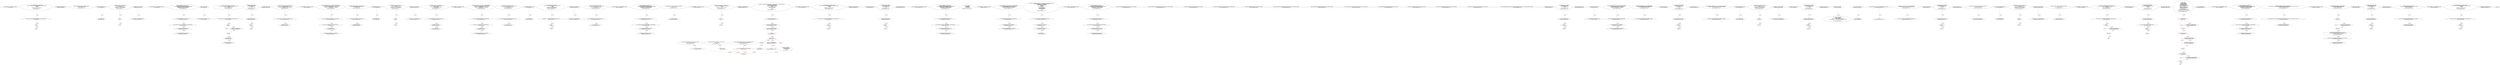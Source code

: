digraph  {
13 [label="2_ mapping(address => uint) userBalance_re_ent33;\n13-new_variable-3-3", method="", type_label=new_variable];
19 [label="3_ function withdrawBalance_re_ent33() public{\n        (bool success,)= msg.sender.call.value(userBalance_re_ent33[msg.sender])(\"\");\n        if( ! success ){\n            revert();\n        }\n        userBalance_re_ent33[msg.sender] = 0;\n    }\n19-function_definition-4-10", method="withdrawBalance_re_ent33()", type_label=function_definition];
23 [label="4_ (bool success,)= msg.sender.call.value(userBalance_re_ent33[msg.sender])(\"\");\n23-new_variable-5-5", method="withdrawBalance_re_ent33()", type_label=new_variable];
47 [label="5_ if\n47-if-6-8", method="withdrawBalance_re_ent33()", type_label=if];
2248 [label="5_ end_if", method="withdrawBalance_re_ent33()", type_label=end_if];
53 [label="8_ userBalance_re_ent33[msg.sender] = 0;\n53-expression_statement-9-9", method="withdrawBalance_re_ent33()", type_label=expression_statement];
67 [label="11_ function _setMetadata(bytes memory metadata) internal {\n        emit MetadataSet(metadata);\n    }\n67-function_definition-12-14", method="_setMetadata(bytes memory metadata)", type_label=function_definition];
79 [label="14_ address payable lastPlayer_re_ent2;\n79-new_variable-15-15", method="", type_label=new_variable];
83 [label="15_ uint jackpot_re_ent2;\n83-new_variable-16-16", method="", type_label=new_variable];
87 [label="16_ function buyTicket_re_ent2() public{\n	    if (!(lastPlayer_re_ent2.send(jackpot_re_ent2)))\n        revert();\n      lastPlayer_re_ent2 = msg.sender;\n      jackpot_re_ent2    = address(this).balance;\n    }\n87-function_definition-17-22", method="buyTicket_re_ent2()", type_label=function_definition];
91 [label="17_ if\n91-if-18-19", method="buyTicket_re_ent2()", type_label=if];
2292 [label="17_ end_if", method="buyTicket_re_ent2()", type_label=end_if];
102 [label="19_ lastPlayer_re_ent2 = msg.sender;\n102-expression_statement-20-20", method="buyTicket_re_ent2()", type_label=expression_statement];
108 [label="20_ jackpot_re_ent2    = address(this).balance;\n108-expression_statement-21-21", method="buyTicket_re_ent2()", type_label=expression_statement];
119 [label="24_ mapping(address => uint) redeemableEther_re_ent11;\n119-new_variable-25-25", method="", type_label=new_variable];
125 [label="25_ function claimReward_re_ent11() public {        \n        require(redeemableEther_re_ent11[msg.sender] > 0);\n        uint transferValue_re_ent11 = redeemableEther_re_ent11[msg.sender];\n        msg.sender.transfer(transferValue_re_ent11);    \n        redeemableEther_re_ent11[msg.sender] = 0;\n    }\n125-function_definition-26-31", method="claimReward_re_ent11()", type_label=function_definition];
129 [label="26_ require(redeemableEther_re_ent11[msg.sender] > 0);\n129-expression_statement-27-27", method="claimReward_re_ent11()", type_label=expression_statement];
140 [label="27_ uint transferValue_re_ent11 = redeemableEther_re_ent11[msg.sender];\n140-new_variable-28-28", method="claimReward_re_ent11()", type_label=new_variable];
150 [label="28_ msg.sender.transfer(transferValue_re_ent11);\n150-expression_statement-29-29", method="claimReward_re_ent11()", type_label=expression_statement];
159 [label="29_ redeemableEther_re_ent11[msg.sender] = 0;\n159-expression_statement-30-30", method="claimReward_re_ent11()", type_label=expression_statement];
167 [label="31_ address private _operator;\n167-new_variable-32-32", method="", type_label=new_variable];
172 [label="32_ mapping(address => uint) balances_re_ent1;\n172-new_variable-33-33", method="", type_label=new_variable];
178 [label="33_ function withdraw_balances_re_ent1 () public {\n       (bool success,) =msg.sender.call.value(balances_re_ent1[msg.sender ])(\"\");\n       if (success)\n          balances_re_ent1[msg.sender] = 0;\n      }\n178-function_definition-34-38", method="withdraw_balances_re_ent1()", type_label=function_definition];
182 [label="34_ (bool success,) =msg.sender.call.value(balances_re_ent1[msg.sender ])(\"\");\n182-new_variable-35-35", method="withdraw_balances_re_ent1()", type_label=new_variable];
206 [label="35_ if\n206-if-36-37", method="withdraw_balances_re_ent1()", type_label=if];
2407 [label="35_ end_if", method="withdraw_balances_re_ent1()", type_label=end_if];
208 [label="36_ balances_re_ent1[msg.sender] = 0;\n208-expression_statement-37-37", method="withdraw_balances_re_ent1()", type_label=expression_statement];
216 [label="38_ bool private _status;\n216-new_variable-39-39", method="", type_label=new_variable];
221 [label="39_ bool not_called_re_ent27 = true;\n221-new_variable-40-40", method="", type_label=new_variable];
227 [label="40_ function bug_re_ent27() public{\n        require(not_called_re_ent27);\n        if( ! (msg.sender.send(1 ether) ) ){\n            revert();\n        }\n        not_called_re_ent27 = false;\n    }\n227-function_definition-41-47", method="bug_re_ent27()", type_label=function_definition];
231 [label="41_ require(not_called_re_ent27);\n231-expression_statement-42-42", method="bug_re_ent27()", type_label=expression_statement];
236 [label="42_ if\n236-if-43-45", method="bug_re_ent27()", type_label=if];
2437 [label="42_ end_if", method="bug_re_ent27()", type_label=end_if];
251 [label="45_ not_called_re_ent27 = false;\n251-expression_statement-46-46", method="bug_re_ent27()", type_label=expression_statement];
266 [label="48_ function _setOperator(address operator) internal {\n        require(_operator != operator, \"cannot set same operator\");\n        _operator = operator;\n        emit OperatorUpdated(operator, hasActiveOperator());\n    }\n266-function_definition-49-53", method="_setOperator(address operator)", type_label=function_definition];
274 [label="49_ require(_operator != operator, \"cannot set same operator\");\n274-expression_statement-50-50", method="_setOperator(address operator)", type_label=expression_statement];
284 [label="50_ _operator = operator;\n284-expression_statement-51-51", method="_setOperator(address operator)", type_label=expression_statement];
295 [label="53_ mapping(address => uint) balances_re_ent17;\n295-new_variable-54-54", method="", type_label=new_variable];
301 [label="54_ function withdrawFunds_re_ent17 (uint256 _weiToWithdraw) public {\n        require(balances_re_ent17[msg.sender] >= _weiToWithdraw);\n        (bool success,)=msg.sender.call.value(_weiToWithdraw)(\"\");\n        require(success);   \n        balances_re_ent17[msg.sender] -= _weiToWithdraw;\n    }\n301-function_definition-55-60", method="withdrawFunds_re_ent17(uint256 _weiToWithdraw)", type_label=function_definition];
309 [label="55_ require(balances_re_ent17[msg.sender] >= _weiToWithdraw);\n309-expression_statement-56-56", method="withdrawFunds_re_ent17(uint256 _weiToWithdraw)", type_label=expression_statement];
320 [label="56_ (bool success,)=msg.sender.call.value(_weiToWithdraw)(\"\");\n320-new_variable-57-57", method="withdrawFunds_re_ent17(uint256 _weiToWithdraw)", type_label=new_variable];
340 [label="57_ require(success);\n340-expression_statement-58-58", method="withdrawFunds_re_ent17(uint256 _weiToWithdraw)", type_label=expression_statement];
345 [label="58_ balances_re_ent17[msg.sender] -= _weiToWithdraw;\n345-expression_statement-59-59", method="withdrawFunds_re_ent17(uint256 _weiToWithdraw)", type_label=expression_statement];
353 [label="60_ function _transferOperator(address operator) internal {\n        require(_operator != address(0), \"operator not set\");\n        _setOperator(operator);\n    }\n353-function_definition-61-64", method="_transferOperator(address operator)", type_label=function_definition];
361 [label="61_ require(_operator != address(0), \"operator not set\");\n361-expression_statement-62-62", method="_transferOperator(address operator)", type_label=expression_statement];
373 [label="62_ _setOperator(operator);\n373-expression_statement-63-63", method="_transferOperator(address operator)", type_label=expression_statement];
378 [label="64_ address payable lastPlayer_re_ent37;\n378-new_variable-65-65", method="", type_label=new_variable];
382 [label="65_ uint jackpot_re_ent37;\n382-new_variable-66-66", method="", type_label=new_variable];
386 [label="66_ function buyTicket_re_ent37() public{\n	    if (!(lastPlayer_re_ent37.send(jackpot_re_ent37)))\n        revert();\n      lastPlayer_re_ent37 = msg.sender;\n      jackpot_re_ent37    = address(this).balance;\n    }\n386-function_definition-67-72", method="buyTicket_re_ent37()", type_label=function_definition];
390 [label="67_ if\n390-if-68-69", method="buyTicket_re_ent37()", type_label=if];
2591 [label="67_ end_if", method="buyTicket_re_ent37()", type_label=end_if];
401 [label="69_ lastPlayer_re_ent37 = msg.sender;\n401-expression_statement-70-70", method="buyTicket_re_ent37()", type_label=expression_statement];
407 [label="70_ jackpot_re_ent37    = address(this).balance;\n407-expression_statement-71-71", method="buyTicket_re_ent37()", type_label=expression_statement];
415 [label="72_ function _renounceOperator() internal {\n        require(hasActiveOperator(), \"only when operator active\");\n        _operator = address(0);\n        _status = false;\n        emit OperatorUpdated(address(0), false);\n    }\n415-function_definition-73-78", method="_renounceOperator()", type_label=function_definition];
419 [label="73_ require(hasActiveOperator(), \"only when operator active\");\n419-expression_statement-74-74", method="_renounceOperator()", type_label=expression_statement];
428 [label="74_ _operator = address(0);\n428-expression_statement-75-75", method="_renounceOperator()", type_label=expression_statement];
434 [label="75_ _status = false;\n434-expression_statement-76-76", method="_renounceOperator()", type_label=expression_statement];
448 [label="78_ mapping(address => uint) balances_re_ent3;\n448-new_variable-79-79", method="", type_label=new_variable];
454 [label="79_ function withdrawFunds_re_ent3 (uint256 _weiToWithdraw) public {\n        require(balances_re_ent3[msg.sender] >= _weiToWithdraw);\n	(bool success,)= msg.sender.call.value(_weiToWithdraw)(\"\");\n        require(success);   \n        balances_re_ent3[msg.sender] -= _weiToWithdraw;\n    }\n454-function_definition-80-85", method="withdrawFunds_re_ent3(uint256 _weiToWithdraw)", type_label=function_definition];
462 [label="80_ require(balances_re_ent3[msg.sender] >= _weiToWithdraw);\n462-expression_statement-81-81", method="withdrawFunds_re_ent3(uint256 _weiToWithdraw)", type_label=expression_statement];
473 [label="81_ (bool success,)= msg.sender.call.value(_weiToWithdraw)(\"\");\n473-new_variable-82-82", method="withdrawFunds_re_ent3(uint256 _weiToWithdraw)", type_label=new_variable];
493 [label="82_ require(success);\n493-expression_statement-83-83", method="withdrawFunds_re_ent3(uint256 _weiToWithdraw)", type_label=expression_statement];
498 [label="83_ balances_re_ent3[msg.sender] -= _weiToWithdraw;\n498-expression_statement-84-84", method="withdrawFunds_re_ent3(uint256 _weiToWithdraw)", type_label=expression_statement];
506 [label="85_ function _activateOperator() internal {\n        require(!hasActiveOperator(), \"only when operator not active\");\n        _status = true;\n        emit OperatorUpdated(_operator, true);\n    }\n506-function_definition-86-90", method="_activateOperator()", type_label=function_definition];
510 [label="86_ require(!hasActiveOperator(), \"only when operator not active\");\n510-expression_statement-87-87", method="_activateOperator()", type_label=expression_statement];
520 [label="87_ _status = true;\n520-expression_statement-88-88", method="_activateOperator()", type_label=expression_statement];
532 [label="90_ address payable lastPlayer_re_ent9;\n532-new_variable-91-91", method="", type_label=new_variable];
536 [label="91_ uint jackpot_re_ent9;\n536-new_variable-92-92", method="", type_label=new_variable];
540 [label="92_ function buyTicket_re_ent9() public{\n	    (bool success,) = lastPlayer_re_ent9.call.value(jackpot_re_ent9)(\"\");\n	    if (!success)\n	        revert();\n      lastPlayer_re_ent9 = msg.sender;\n      jackpot_re_ent9    = address(this).balance;\n    }\n540-function_definition-93-99", method="buyTicket_re_ent9()", type_label=function_definition];
544 [label="93_ (bool success,) = lastPlayer_re_ent9.call.value(jackpot_re_ent9)(\"\");\n544-new_variable-94-94", method="buyTicket_re_ent9()", type_label=new_variable];
562 [label="94_ if\n562-if-95-96", method="buyTicket_re_ent9()", type_label=if];
2763 [label="94_ end_if", method="buyTicket_re_ent9()", type_label=end_if];
567 [label="96_ lastPlayer_re_ent9 = msg.sender;\n567-expression_statement-97-97", method="buyTicket_re_ent9()", type_label=expression_statement];
573 [label="97_ jackpot_re_ent9    = address(this).balance;\n573-expression_statement-98-98", method="buyTicket_re_ent9()", type_label=expression_statement];
581 [label="99_ function _deactivateOperator() internal {\n        require(hasActiveOperator(), \"only when operator active\");\n        _status = false;\n        emit OperatorUpdated(_operator, false);\n    }\n581-function_definition-100-104", method="_deactivateOperator()", type_label=function_definition];
585 [label="100_ require(hasActiveOperator(), \"only when operator active\");\n585-expression_statement-101-101", method="_deactivateOperator()", type_label=expression_statement];
594 [label="101_ _status = false;\n594-expression_statement-102-102", method="_deactivateOperator()", type_label=expression_statement];
606 [label="104_ mapping(address => uint) redeemableEther_re_ent25;\n606-new_variable-105-105", method="", type_label=new_variable];
612 [label="105_ function claimReward_re_ent25() public {        \n        require(redeemableEther_re_ent25[msg.sender] > 0);\n        uint transferValue_re_ent25 = redeemableEther_re_ent25[msg.sender];\n        msg.sender.transfer(transferValue_re_ent25);    \n        redeemableEther_re_ent25[msg.sender] = 0;\n    }\n612-function_definition-106-111", method="claimReward_re_ent25()", type_label=function_definition];
616 [label="106_ require(redeemableEther_re_ent25[msg.sender] > 0);\n616-expression_statement-107-107", method="claimReward_re_ent25()", type_label=expression_statement];
627 [label="107_ uint transferValue_re_ent25 = redeemableEther_re_ent25[msg.sender];\n627-new_variable-108-108", method="claimReward_re_ent25()", type_label=new_variable];
637 [label="108_ msg.sender.transfer(transferValue_re_ent25);\n637-expression_statement-109-109", method="claimReward_re_ent25()", type_label=expression_statement];
646 [label="109_ redeemableEther_re_ent25[msg.sender] = 0;\n646-expression_statement-110-110", method="claimReward_re_ent25()", type_label=expression_statement];
654 [label="111_ function getOperator() public view returns (address operator) {\n        operator = _operator;\n    }\n654-function_definition-112-114", method="getOperator()", type_label=function_definition];
664 [label="112_ operator = _operator;\n664-expression_statement-113-113", method="getOperator()", type_label=expression_statement];
668 [label="114_ mapping(address => uint) userBalance_re_ent19;\n668-new_variable-115-115", method="", type_label=new_variable];
674 [label="115_ function withdrawBalance_re_ent19() public{\n        if( ! (msg.sender.send(userBalance_re_ent19[msg.sender]) ) ){\n            revert();\n        }\n        userBalance_re_ent19[msg.sender] = 0;\n    }\n674-function_definition-116-121", method="withdrawBalance_re_ent19()", type_label=function_definition];
678 [label="116_ if\n678-if-117-119", method="withdrawBalance_re_ent19()", type_label=if];
2879 [label="116_ end_if", method="withdrawBalance_re_ent19()", type_label=end_if];
696 [label="119_ userBalance_re_ent19[msg.sender] = 0;\n696-expression_statement-120-120", method="withdrawBalance_re_ent19()", type_label=expression_statement];
704 [label="121_ function isOperator(address caller) public view returns (bool ok) {\n        return (caller == getOperator());\n    }\n704-function_definition-122-124", method="isOperator(address caller)", type_label=function_definition];
718 [label="122_ return (caller == getOperator());\n718-return-123-123", method="isOperator(address caller)", type_label=return];
724 [label="124_ mapping(address => uint) userBalance_re_ent26;\n724-new_variable-125-125", method="", type_label=new_variable];
730 [label="125_ function withdrawBalance_re_ent26() public{\n        (bool success,)= msg.sender.call.value(userBalance_re_ent26[msg.sender])(\"\");\n        if( ! success ){\n            revert();\n        }\n        userBalance_re_ent26[msg.sender] = 0;\n    }\n730-function_definition-126-132", method="withdrawBalance_re_ent26()", type_label=function_definition];
734 [label="126_ (bool success,)= msg.sender.call.value(userBalance_re_ent26[msg.sender])(\"\");\n734-new_variable-127-127", method="withdrawBalance_re_ent26()", type_label=new_variable];
758 [label="127_ if\n758-if-128-130", method="withdrawBalance_re_ent26()", type_label=if];
2959 [label="127_ end_if", method="withdrawBalance_re_ent26()", type_label=end_if];
764 [label="130_ userBalance_re_ent26[msg.sender] = 0;\n764-expression_statement-131-131", method="withdrawBalance_re_ent26()", type_label=expression_statement];
772 [label="132_ function hasActiveOperator() public view returns (bool ok) {\n        return _status;\n    }\n772-function_definition-133-135", method="hasActiveOperator()", type_label=function_definition];
782 [label="133_ return _status;\n782-return-134-134", method="hasActiveOperator()", type_label=return];
784 [label="135_ bool not_called_re_ent20 = true;\n784-new_variable-136-136", method="", type_label=new_variable];
790 [label="136_ function bug_re_ent20() public{\n        require(not_called_re_ent20);\n        if( ! (msg.sender.send(1 ether) ) ){\n            revert();\n        }\n        not_called_re_ent20 = false;\n    }\n790-function_definition-137-143", method="bug_re_ent20()", type_label=function_definition];
794 [label="137_ require(not_called_re_ent20);\n794-expression_statement-138-138", method="bug_re_ent20()", type_label=expression_statement];
799 [label="138_ if\n799-if-139-141", method="bug_re_ent20()", type_label=if];
3000 [label="138_ end_if", method="bug_re_ent20()", type_label=end_if];
814 [label="141_ not_called_re_ent20 = false;\n814-expression_statement-142-142", method="bug_re_ent20()", type_label=expression_statement];
819 [label="143_ function isActiveOperator(address caller) public view returns (bool ok) {\n        return (isOperator(caller) && hasActiveOperator());\n    }\n819-function_definition-144-146", method="isActiveOperator(address caller)", type_label=function_definition];
833 [label="144_ return (isOperator(caller) && hasActiveOperator());\n833-return-145-145", method="isActiveOperator(address caller)", type_label=return];
842 [label="146_ mapping(address => uint) redeemableEther_re_ent32;\n842-new_variable-147-147", method="", type_label=new_variable];
848 [label="147_ function claimReward_re_ent32() public {        \n        require(redeemableEther_re_ent32[msg.sender] > 0);\n        uint transferValue_re_ent32 = redeemableEther_re_ent32[msg.sender];\n        msg.sender.transfer(transferValue_re_ent32);    \n        redeemableEther_re_ent32[msg.sender] = 0;\n    }\n848-function_definition-148-153", method="claimReward_re_ent32()", type_label=function_definition];
852 [label="148_ require(redeemableEther_re_ent32[msg.sender] > 0);\n852-expression_statement-149-149", method="claimReward_re_ent32()", type_label=expression_statement];
863 [label="149_ uint transferValue_re_ent32 = redeemableEther_re_ent32[msg.sender];\n863-new_variable-150-150", method="claimReward_re_ent32()", type_label=new_variable];
873 [label="150_ msg.sender.transfer(transferValue_re_ent32);\n873-expression_statement-151-151", method="claimReward_re_ent32()", type_label=expression_statement];
882 [label="151_ redeemableEther_re_ent32[msg.sender] = 0;\n882-expression_statement-152-152", method="claimReward_re_ent32()", type_label=expression_statement];
893 [label="155_ struct MultiHash {\n        bytes32 hash;\n        uint8 hashFunction;\n        uint8 digestSize;\n    }\n893-expression_statement-156-160", method="MultiHash()", type_label=expression_statement];
907 [label="160_ function _combineMultiHash(MultiHash memory multihash) internal pure returns (bytes memory) {\n        bytes memory out = new bytes(34);\n        out[0] = byte(multihash.hashFunction);\n        out[1] = byte(multihash.digestSize);\n        uint8 i;\n        for (i = 0; i < 32; i++) {\n          out[i+2] = multihash.hash[i];\n        }\n        return out;\n    }\n907-function_definition-161-170", method="_combineMultiHash(MultiHash memory multihash)", type_label=function_definition];
921 [label="161_ bytes memory out = new bytes(34);\n921-new_variable-162-162", method="_combineMultiHash(MultiHash memory multihash)", type_label=new_variable];
932 [label="162_ out[0] = byte(multihash.hashFunction);\n932-expression_statement-163-163", method="_combineMultiHash(MultiHash memory multihash)", type_label=expression_statement];
942 [label="163_ out[1] = byte(multihash.digestSize);\n942-expression_statement-164-164", method="_combineMultiHash(MultiHash memory multihash)", type_label=expression_statement];
952 [label="164_ uint8 i;\n952-new_variable-165-165", method="_combineMultiHash(MultiHash memory multihash)", type_label=new_variable];
957 [label="165_ for(i < 32;;i++)\n957-for-166-168", method="_combineMultiHash(MultiHash memory multihash)", type_label=for];
3158 [label="165_ end_loop", method="_combineMultiHash(MultiHash memory multihash)", type_label=end_loop];
966 [label="165_ i++\n966-expression_statement-166-166", method="_combineMultiHash(MultiHash memory multihash)", type_label=expression_statement];
969 [label="166_ out[i+2] = multihash.hash[i];\n969-expression_statement-167-167", method="_combineMultiHash(MultiHash memory multihash)", type_label=expression_statement];
981 [label="168_ return out;\n981-return-169-169", method="_combineMultiHash(MultiHash memory multihash)", type_label=return];
983 [label="170_ mapping(address => uint) balances_re_ent38;\n983-new_variable-171-171", method="", type_label=new_variable];
989 [label="171_ function withdrawFunds_re_ent38 (uint256 _weiToWithdraw) public {\n        require(balances_re_ent38[msg.sender] >= _weiToWithdraw);\n        require(msg.sender.send(_weiToWithdraw));   \n        balances_re_ent38[msg.sender] -= _weiToWithdraw;\n    }\n989-function_definition-172-176", method="withdrawFunds_re_ent38(uint256 _weiToWithdraw)", type_label=function_definition];
997 [label="172_ require(balances_re_ent38[msg.sender] >= _weiToWithdraw);\n997-expression_statement-173-173", method="withdrawFunds_re_ent38(uint256 _weiToWithdraw)", type_label=expression_statement];
1008 [label="173_ require(msg.sender.send(_weiToWithdraw));\n1008-expression_statement-174-174", method="withdrawFunds_re_ent38(uint256 _weiToWithdraw)", type_label=expression_statement];
1020 [label="174_ balances_re_ent38[msg.sender] -= _weiToWithdraw;\n1020-expression_statement-175-175", method="withdrawFunds_re_ent38(uint256 _weiToWithdraw)", type_label=expression_statement];
1028 [label="176_ function _splitMultiHash(bytes memory source) internal pure returns (MultiHash memory) {\n        require(source.length == 34, \"length of source must be 34\");\n        uint8 hashFunction = uint8(source[0]);\n        uint8 digestSize = uint8(source[1]);\n        bytes32 hash;\n        assembly {\n          hash := mload(add(source, 34))\n        }\n        return (MultiHash({\n          hashFunction: hashFunction,\n          digestSize: digestSize,\n          hash: hash\n        }));\n    }\n1028-function_definition-177-190", method="_splitMultiHash(bytes memory source)", type_label=function_definition];
1042 [label="177_ require(source.length == 34, \"length of source must be 34\");\n1042-expression_statement-178-178", method="_splitMultiHash(bytes memory source)", type_label=expression_statement];
1054 [label="178_ uint8 hashFunction = uint8(source[0]);\n1054-new_variable-179-179", method="_splitMultiHash(bytes memory source)", type_label=new_variable];
1064 [label="179_ uint8 digestSize = uint8(source[1]);\n1064-new_variable-180-180", method="_splitMultiHash(bytes memory source)", type_label=new_variable];
1074 [label="180_ bytes32 hash;\n1074-new_variable-181-181", method="_splitMultiHash(bytes memory source)", type_label=new_variable];
1092 [label="184_ return (MultiHash({\n          hashFunction: hashFunction,\n          digestSize: digestSize,\n          hash: hash\n        }));\n1092-return-185-189", method="_splitMultiHash(bytes memory source)", type_label=return];
1106 [label="190_ mapping(address => uint) redeemableEther_re_ent4;\n1106-new_variable-191-191", method="", type_label=new_variable];
1112 [label="191_ function claimReward_re_ent4() public {        \n        require(redeemableEther_re_ent4[msg.sender] > 0);\n        uint transferValue_re_ent4 = redeemableEther_re_ent4[msg.sender];\n        msg.sender.transfer(transferValue_re_ent4);    \n        redeemableEther_re_ent4[msg.sender] = 0;\n    }\n1112-function_definition-192-197", method="claimReward_re_ent4()", type_label=function_definition];
1116 [label="192_ require(redeemableEther_re_ent4[msg.sender] > 0);\n1116-expression_statement-193-193", method="claimReward_re_ent4()", type_label=expression_statement];
1127 [label="193_ uint transferValue_re_ent4 = redeemableEther_re_ent4[msg.sender];\n1127-new_variable-194-194", method="claimReward_re_ent4()", type_label=new_variable];
1137 [label="194_ msg.sender.transfer(transferValue_re_ent4);\n1137-expression_statement-195-195", method="claimReward_re_ent4()", type_label=expression_statement];
1146 [label="195_ redeemableEther_re_ent4[msg.sender] = 0;\n1146-expression_statement-196-196", method="claimReward_re_ent4()", type_label=expression_statement];
1175 [label="200_ function create(bytes calldata initData) external returns (address instance);\n1175-function_definition-201-201", method="create(bytes calldata initData)", type_label=function_definition];
1187 [label="201_ function createSalty(bytes calldata initData, bytes32 salt) external returns (address instance);\n1187-function_definition-202-202", method="createSalty(bytes calldata initData,bytes32 salt)", type_label=function_definition];
1203 [label="202_ function getInitSelector() external view returns (bytes4 initSelector);\n1203-function_definition-203-203", method="getInitSelector()", type_label=function_definition];
1212 [label="203_ function getInstanceRegistry() external view returns (address instanceRegistry);\n1212-function_definition-204-204", method="getInstanceRegistry()", type_label=function_definition];
1221 [label="204_ function getTemplate() external view returns (address template);\n1221-function_definition-205-205", method="getTemplate()", type_label=function_definition];
1230 [label="205_ function getSaltyInstance(bytes calldata, bytes32 salt) external view returns (address instance);\n1230-function_definition-206-206", method="getSaltyInstance(bytes calldata,bytes32 salt)", type_label=function_definition];
1246 [label="206_ function getNextInstance(bytes calldata) external view returns (address instance);\n1246-function_definition-207-207", method="getNextInstance(bytes calldata)", type_label=function_definition];
1258 [label="207_ function getInstanceCreator(address instance) external view returns (address creator);\n1258-function_definition-208-208", method="getInstanceCreator(address instance)", type_label=function_definition];
1271 [label="208_ function getInstanceType() external view returns (bytes4 instanceType);\n1271-function_definition-209-209", method="getInstanceType()", type_label=function_definition];
1280 [label="209_ function getInstanceCount() external view returns (uint256 count);\n1280-function_definition-210-210", method="getInstanceCount()", type_label=function_definition];
1289 [label="210_ function getInstance(uint256 index) external view returns (address instance);\n1289-function_definition-211-211", method="getInstance(uint256 index)", type_label=function_definition];
1302 [label="211_ function getInstances() external view returns (address[] memory instances);\n1302-function_definition-212-212", method="getInstances()", type_label=function_definition];
1312 [label="212_ function getPaginatedInstances(uint256 startIndex, uint256 endIndex) external view returns (address[] memory instances);\n1312-function_definition-213-213", method="getPaginatedInstances(uint256 startIndex,uint256 endIndex)", type_label=function_definition];
1336 [label="215_ bool not_called_re_ent41 = true;\n1336-new_variable-216-216", method="", type_label=new_variable];
1342 [label="216_ function bug_re_ent41() public{\n        require(not_called_re_ent41);\n        if( ! (msg.sender.send(1 ether) ) ){\n            revert();\n        }\n        not_called_re_ent41 = false;\n    }\n1342-function_definition-217-223", method="bug_re_ent41()", type_label=function_definition];
1346 [label="217_ require(not_called_re_ent41);\n1346-expression_statement-218-218", method="bug_re_ent41()", type_label=expression_statement];
1351 [label="218_ if\n1351-if-219-221", method="bug_re_ent41()", type_label=if];
3552 [label="218_ end_if", method="bug_re_ent41()", type_label=end_if];
1366 [label="221_ not_called_re_ent41 = false;\n1366-expression_statement-222-222", method="bug_re_ent41()", type_label=expression_statement];
1371 [label="223_ MultiHash private _proofHash;\n1371-new_variable-224-224", method="", type_label=new_variable];
1377 [label="224_ mapping(address => uint) balances_re_ent31;\n1377-new_variable-225-225", method="", type_label=new_variable];
1383 [label="225_ function withdrawFunds_re_ent31 (uint256 _weiToWithdraw) public {\n        require(balances_re_ent31[msg.sender] >= _weiToWithdraw);\n        require(msg.sender.send(_weiToWithdraw));   \n        balances_re_ent31[msg.sender] -= _weiToWithdraw;\n    }\n1383-function_definition-226-230", method="withdrawFunds_re_ent31(uint256 _weiToWithdraw)", type_label=function_definition];
1391 [label="226_ require(balances_re_ent31[msg.sender] >= _weiToWithdraw);\n1391-expression_statement-227-227", method="withdrawFunds_re_ent31(uint256 _weiToWithdraw)", type_label=expression_statement];
1402 [label="227_ require(msg.sender.send(_weiToWithdraw));\n1402-expression_statement-228-228", method="withdrawFunds_re_ent31(uint256 _weiToWithdraw)", type_label=expression_statement];
1414 [label="228_ balances_re_ent31[msg.sender] -= _weiToWithdraw;\n1414-expression_statement-229-229", method="withdrawFunds_re_ent31(uint256 _weiToWithdraw)", type_label=expression_statement];
1432 [label="231_ function _setProofHash(bytes memory proofHash) internal {\n        _proofHash = MultiHashWrapper._splitMultiHash(proofHash);\n        emit ProofHashSet(msg.sender, proofHash);\n    }\n1432-function_definition-232-235", method="_setProofHash(bytes memory proofHash)", type_label=function_definition];
1440 [label="232_ _proofHash = MultiHashWrapper._splitMultiHash(proofHash);\n1440-expression_statement-233-233", method="_setProofHash(bytes memory proofHash)", type_label=expression_statement];
1457 [label="235_ uint256 counter_re_ent7 =0;\n1457-new_variable-236-236", method="", type_label=new_variable];
1462 [label="236_ function callme_re_ent7() public{\n        require(counter_re_ent7<=5);\n	if( ! (msg.sender.send(10 ether) ) ){\n            revert();\n        }\n        counter_re_ent7 += 1;\n    }\n1462-function_definition-237-243", method="callme_re_ent7()", type_label=function_definition];
1466 [label="237_ require(counter_re_ent7<=5);\n1466-expression_statement-238-238", method="callme_re_ent7()", type_label=expression_statement];
1473 [label="238_ if\n1473-if-239-241", method="callme_re_ent7()", type_label=if];
3674 [label="238_ end_if", method="callme_re_ent7()", type_label=end_if];
1488 [label="241_ counter_re_ent7 += 1;\n1488-expression_statement-242-242", method="callme_re_ent7()", type_label=expression_statement];
1492 [label="243_ function getProofHash() public view returns (bytes memory proofHash) {\n        proofHash = MultiHashWrapper._combineMultiHash(_proofHash);\n    }\n1492-function_definition-244-246", method="getProofHash()", type_label=function_definition];
1502 [label="244_ proofHash = MultiHashWrapper._combineMultiHash(_proofHash);\n1502-expression_statement-245-245", method="getProofHash()", type_label=expression_statement];
1511 [label="246_ address payable lastPlayer_re_ent23;\n1511-new_variable-247-247", method="", type_label=new_variable];
1515 [label="247_ uint jackpot_re_ent23;\n1515-new_variable-248-248", method="", type_label=new_variable];
1519 [label="248_ function buyTicket_re_ent23() public{\n	    if (!(lastPlayer_re_ent23.send(jackpot_re_ent23)))\n        revert();\n      lastPlayer_re_ent23 = msg.sender;\n      jackpot_re_ent23    = address(this).balance;\n    }\n1519-function_definition-249-254", method="buyTicket_re_ent23()", type_label=function_definition];
1523 [label="249_ if\n1523-if-250-251", method="buyTicket_re_ent23()", type_label=if];
3724 [label="249_ end_if", method="buyTicket_re_ent23()", type_label=end_if];
1534 [label="251_ lastPlayer_re_ent23 = msg.sender;\n1534-expression_statement-252-252", method="buyTicket_re_ent23()", type_label=expression_statement];
1540 [label="252_ jackpot_re_ent23    = address(this).balance;\n1540-expression_statement-253-253", method="buyTicket_re_ent23()", type_label=expression_statement];
1551 [label="256_ uint256 counter_re_ent42 =0;\n1551-new_variable-257-257", method="", type_label=new_variable];
1556 [label="257_ function callme_re_ent42() public{\n        require(counter_re_ent42<=5);\n	if( ! (msg.sender.send(10 ether) ) ){\n            revert();\n        }\n        counter_re_ent42 += 1;\n    }\n1556-function_definition-258-264", method="callme_re_ent42()", type_label=function_definition];
1560 [label="258_ require(counter_re_ent42<=5);\n1560-expression_statement-259-259", method="callme_re_ent42()", type_label=expression_statement];
1567 [label="259_ if\n1567-if-260-262", method="callme_re_ent42()", type_label=if];
3768 [label="259_ end_if", method="callme_re_ent42()", type_label=end_if];
1582 [label="262_ counter_re_ent42 += 1;\n1582-expression_statement-263-263", method="callme_re_ent42()", type_label=expression_statement];
1586 [label="264_ address private _factory;\n1586-new_variable-265-265", method="", type_label=new_variable];
1591 [label="265_ modifier initializeTemplate() {\n        _factory = msg.sender;\n        uint32 codeSize;\n        assembly { codeSize := extcodesize(address) }\n        require(codeSize == 0, \"must be called within contract constructor\");\n        _;\n    }\n1591-expression_statement-266-272", method="", type_label=expression_statement];
1594 [label="266_ _factory = msg.sender;\n1594-expression_statement-267-267", method="", type_label=expression_statement];
1600 [label="267_ uint32 codeSize;\n1600-new_variable-268-268", method="", type_label=new_variable];
1614 [label="269_ require(codeSize == 0, \"must be called within contract constructor\");\n1614-expression_statement-270-270", method="", type_label=expression_statement];
1624 [label="270_ _;\n1624-expression_statement-271-271", method="", type_label=expression_statement];
1626 [label="272_ function getCreator() public view returns (address creator) {\n        creator = iFactory(_factory).getInstanceCreator(address(this));\n    }\n1626-function_definition-273-275", method="getCreator()", type_label=function_definition];
1636 [label="273_ creator = iFactory(_factory).getInstanceCreator(address(this));\n1636-expression_statement-274-274", method="getCreator()", type_label=expression_statement];
1650 [label="275_ uint256 counter_re_ent14 =0;\n1650-new_variable-276-276", method="", type_label=new_variable];
1655 [label="276_ function callme_re_ent14() public{\n        require(counter_re_ent14<=5);\n	if( ! (msg.sender.send(10 ether) ) ){\n            revert();\n        }\n        counter_re_ent14 += 1;\n    }\n1655-function_definition-277-283", method="callme_re_ent14()", type_label=function_definition];
1659 [label="277_ require(counter_re_ent14<=5);\n1659-expression_statement-278-278", method="callme_re_ent14()", type_label=expression_statement];
1666 [label="278_ if\n1666-if-279-281", method="callme_re_ent14()", type_label=if];
3867 [label="278_ end_if", method="callme_re_ent14()", type_label=end_if];
1681 [label="281_ counter_re_ent14 += 1;\n1681-expression_statement-282-282", method="callme_re_ent14()", type_label=expression_statement];
1685 [label="283_ function isCreator(address caller) public view returns (bool ok) {\n        ok = (caller == getCreator());\n    }\n1685-function_definition-284-286", method="isCreator(address caller)", type_label=function_definition];
1699 [label="284_ ok = (caller == getCreator());\n1699-expression_statement-285-285", method="isCreator(address caller)", type_label=expression_statement];
1707 [label="286_ address payable lastPlayer_re_ent30;\n1707-new_variable-287-287", method="", type_label=new_variable];
1711 [label="287_ uint jackpot_re_ent30;\n1711-new_variable-288-288", method="", type_label=new_variable];
1715 [label="288_ function buyTicket_re_ent30() public{\n	    if (!(lastPlayer_re_ent30.send(jackpot_re_ent30)))\n        revert();\n      lastPlayer_re_ent30 = msg.sender;\n      jackpot_re_ent30    = address(this).balance;\n    }\n1715-function_definition-289-294", method="buyTicket_re_ent30()", type_label=function_definition];
1719 [label="289_ if\n1719-if-290-291", method="buyTicket_re_ent30()", type_label=if];
3920 [label="289_ end_if", method="buyTicket_re_ent30()", type_label=end_if];
1730 [label="291_ lastPlayer_re_ent30 = msg.sender;\n1730-expression_statement-292-292", method="buyTicket_re_ent30()", type_label=expression_statement];
1736 [label="292_ jackpot_re_ent30    = address(this).balance;\n1736-expression_statement-293-293", method="buyTicket_re_ent30()", type_label=expression_statement];
1744 [label="294_ function getFactory() public view returns (address factory) {\n        factory = _factory;\n    }\n1744-function_definition-295-297", method="getFactory()", type_label=function_definition];
1754 [label="295_ factory = _factory;\n1754-expression_statement-296-296", method="getFactory()", type_label=expression_statement];
1758 [label="297_ mapping(address => uint) balances_re_ent8;\n1758-new_variable-298-298", method="", type_label=new_variable];
1764 [label="298_ function withdraw_balances_re_ent8 () public {\n       (bool success,) = msg.sender.call.value(balances_re_ent8[msg.sender ])(\"\");\n       if (success)\n          balances_re_ent8[msg.sender] = 0;\n      }\n1764-function_definition-299-303", method="withdraw_balances_re_ent8()", type_label=function_definition];
1768 [label="299_ (bool success,) = msg.sender.call.value(balances_re_ent8[msg.sender ])(\"\");\n1768-new_variable-300-300", method="withdraw_balances_re_ent8()", type_label=new_variable];
1792 [label="300_ if\n1792-if-301-302", method="withdraw_balances_re_ent8()", type_label=if];
3993 [label="300_ end_if", method="withdraw_balances_re_ent8()", type_label=end_if];
1794 [label="301_ balances_re_ent8[msg.sender] = 0;\n1794-expression_statement-302-302", method="withdraw_balances_re_ent8()", type_label=expression_statement];
1817 [label="305_ bool not_called_re_ent13 = true;\n1817-new_variable-306-306", method="", type_label=new_variable];
1823 [label="306_ function bug_re_ent13() public{\n        require(not_called_re_ent13);\n        (bool success,)=msg.sender.call.value(1 ether)(\"\");\n        if( ! success ){\n            revert();\n        }\n        not_called_re_ent13 = false;\n    }\n1823-function_definition-307-314", method="bug_re_ent13()", type_label=function_definition];
1827 [label="307_ require(not_called_re_ent13);\n1827-expression_statement-308-308", method="bug_re_ent13()", type_label=expression_statement];
1832 [label="308_ (bool success,)=msg.sender.call.value(1 ether)(\"\");\n1832-new_variable-309-309", method="bug_re_ent13()", type_label=new_variable];
1853 [label="309_ if\n1853-if-310-312", method="bug_re_ent13()", type_label=if];
4054 [label="309_ end_if", method="bug_re_ent13()", type_label=end_if];
1859 [label="312_ not_called_re_ent13 = false;\n1859-expression_statement-313-313", method="bug_re_ent13()", type_label=expression_statement];
1878 [label="315_ function initialize(\n        address operator,\n        bytes memory multihash,\n        bytes memory metadata\n    ) public initializeTemplate() {\n        if (multihash.length != 0) {\n            ProofHash._setProofHash(multihash);\n        }\n        if (operator != address(0)) {\n            Operated._setOperator(operator);\n            Operated._activateOperator();\n        }\n        if (metadata.length != 0) {\n            EventMetadata._setMetadata(metadata);\n        }\n        emit Initialized(operator, multihash, metadata);\n    }\n1878-function_definition-316-332", method="initialize(address operator,bytes memory multihash,bytes memory metadata)", type_label=function_definition];
1893 [label="319_ initializeTemplate()\n1893-expression_statement-320-320", method="initialize(address operator,bytes memory multihash,bytes memory metadata)", type_label=expression_statement];
1896 [label="320_ if_multihash.length != 0\n1896-if-321-323", method="initialize(address operator,bytes memory multihash,bytes memory metadata)", type_label=if];
4097 [label="320_ end_if", method="initialize(address operator,bytes memory multihash,bytes memory metadata)", type_label=end_if];
1903 [label="321_ ProofHash._setProofHash(multihash);\n1903-expression_statement-322-322", method="initialize(address operator,bytes memory multihash,bytes memory metadata)", type_label=expression_statement];
1910 [label="323_ if_operator != address(0)\n1910-if-324-327", method="initialize(address operator,bytes memory multihash,bytes memory metadata)", type_label=if];
4111 [label="323_ end_if", method="initialize(address operator,bytes memory multihash,bytes memory metadata)", type_label=end_if];
1917 [label="324_ Operated._setOperator(operator);\n1917-expression_statement-325-325", method="initialize(address operator,bytes memory multihash,bytes memory metadata)", type_label=expression_statement];
1924 [label="325_ Operated._activateOperator();\n1924-expression_statement-326-326", method="initialize(address operator,bytes memory multihash,bytes memory metadata)", type_label=expression_statement];
1929 [label="327_ if_metadata.length != 0\n1929-if-328-330", method="initialize(address operator,bytes memory multihash,bytes memory metadata)", type_label=if];
4130 [label="327_ end_if", method="initialize(address operator,bytes memory multihash,bytes memory metadata)", type_label=end_if];
1936 [label="328_ EventMetadata._setMetadata(metadata);\n1936-expression_statement-329-329", method="initialize(address operator,bytes memory multihash,bytes memory metadata)", type_label=expression_statement];
1951 [label="332_ mapping(address => uint) redeemableEther_re_ent39;\n1951-new_variable-333-333", method="", type_label=new_variable];
1957 [label="333_ function claimReward_re_ent39() public {        \n        require(redeemableEther_re_ent39[msg.sender] > 0);\n        uint transferValue_re_ent39 = redeemableEther_re_ent39[msg.sender];\n        msg.sender.transfer(transferValue_re_ent39);    \n        redeemableEther_re_ent39[msg.sender] = 0;\n    }\n1957-function_definition-334-339", method="claimReward_re_ent39()", type_label=function_definition];
1961 [label="334_ require(redeemableEther_re_ent39[msg.sender] > 0);\n1961-expression_statement-335-335", method="claimReward_re_ent39()", type_label=expression_statement];
1972 [label="335_ uint transferValue_re_ent39 = redeemableEther_re_ent39[msg.sender];\n1972-new_variable-336-336", method="claimReward_re_ent39()", type_label=new_variable];
1982 [label="336_ msg.sender.transfer(transferValue_re_ent39);\n1982-expression_statement-337-337", method="claimReward_re_ent39()", type_label=expression_statement];
1991 [label="337_ redeemableEther_re_ent39[msg.sender] = 0;\n1991-expression_statement-338-338", method="claimReward_re_ent39()", type_label=expression_statement];
1999 [label="339_ function setMetadata(bytes memory metadata) public {\n        require(Template.isCreator(msg.sender) || Operated.isActiveOperator(msg.sender), \"only active operator or creator\");\n        EventMetadata._setMetadata(metadata);\n    }\n1999-function_definition-340-343", method="setMetadata(bytes memory metadata)", type_label=function_definition];
2007 [label="340_ require(Template.isCreator(msg.sender) || Operated.isActiveOperator(msg.sender), \"only active operator or creator\");\n2007-expression_statement-341-341", method="setMetadata(bytes memory metadata)", type_label=expression_statement];
2031 [label="341_ EventMetadata._setMetadata(metadata);\n2031-expression_statement-342-342", method="setMetadata(bytes memory metadata)", type_label=expression_statement];
2038 [label="343_ mapping(address => uint) balances_re_ent36;\n2038-new_variable-344-344", method="", type_label=new_variable];
2044 [label="344_ function withdraw_balances_re_ent36 () public {\n       if (msg.sender.send(balances_re_ent36[msg.sender ]))\n          balances_re_ent36[msg.sender] = 0;\n      }\n2044-function_definition-345-348", method="withdraw_balances_re_ent36()", type_label=function_definition];
2048 [label="345_ if\n2048-if-346-347", method="withdraw_balances_re_ent36()", type_label=if];
4249 [label="345_ end_if", method="withdraw_balances_re_ent36()", type_label=end_if];
2061 [label="346_ balances_re_ent36[msg.sender] = 0;\n2061-expression_statement-347-347", method="withdraw_balances_re_ent36()", type_label=expression_statement];
2069 [label="348_ function transferOperator(address operator) public {\n        require(Operated.isActiveOperator(msg.sender), \"only active operator\");\n        Operated._transferOperator(operator);\n    }\n2069-function_definition-349-352", method="transferOperator(address operator)", type_label=function_definition];
2077 [label="349_ require(Operated.isActiveOperator(msg.sender), \"only active operator\");\n2077-expression_statement-350-350", method="transferOperator(address operator)", type_label=expression_statement];
2092 [label="350_ Operated._transferOperator(operator);\n2092-expression_statement-351-351", method="transferOperator(address operator)", type_label=expression_statement];
2099 [label="352_ uint256 counter_re_ent35 =0;\n2099-new_variable-353-353", method="", type_label=new_variable];
2104 [label="353_ function callme_re_ent35() public{\n        require(counter_re_ent35<=5);\n	if( ! (msg.sender.send(10 ether) ) ){\n            revert();\n        }\n        counter_re_ent35 += 1;\n    }\n2104-function_definition-354-360", method="callme_re_ent35()", type_label=function_definition];
2108 [label="354_ require(counter_re_ent35<=5);\n2108-expression_statement-355-355", method="callme_re_ent35()", type_label=expression_statement];
2115 [label="355_ if\n2115-if-356-358", method="callme_re_ent35()", type_label=if];
4316 [label="355_ end_if", method="callme_re_ent35()", type_label=end_if];
2130 [label="358_ counter_re_ent35 += 1;\n2130-expression_statement-359-359", method="callme_re_ent35()", type_label=expression_statement];
2134 [label="360_ function renounceOperator() public {\n        require(Operated.isActiveOperator(msg.sender), \"only active operator\");\n        Operated._renounceOperator();\n    }\n2134-function_definition-361-364", method="renounceOperator()", type_label=function_definition];
2138 [label="361_ require(Operated.isActiveOperator(msg.sender), \"only active operator\");\n2138-expression_statement-362-362", method="renounceOperator()", type_label=expression_statement];
2153 [label="362_ Operated._renounceOperator();\n2153-expression_statement-363-363", method="renounceOperator()", type_label=expression_statement];
2158 [label="364_ mapping(address => uint) userBalance_re_ent40;\n2158-new_variable-365-365", method="", type_label=new_variable];
2164 [label="365_ function withdrawBalance_re_ent40() public{\n        (bool success,)=msg.sender.call.value(userBalance_re_ent40[msg.sender])(\"\");\n        if( ! success ){\n            revert();\n        }\n        userBalance_re_ent40[msg.sender] = 0;\n    }\n2164-function_definition-366-372", method="withdrawBalance_re_ent40()", type_label=function_definition];
2168 [label="366_ (bool success,)=msg.sender.call.value(userBalance_re_ent40[msg.sender])(\"\");\n2168-new_variable-367-367", method="withdrawBalance_re_ent40()", type_label=new_variable];
2192 [label="367_ if\n2192-if-368-370", method="withdrawBalance_re_ent40()", type_label=if];
4393 [label="367_ end_if", method="withdrawBalance_re_ent40()", type_label=end_if];
2198 [label="370_ userBalance_re_ent40[msg.sender] = 0;\n2198-expression_statement-371-371", method="withdrawBalance_re_ent40()", type_label=expression_statement];
1 [label="0_ start_node", method="", type_label=start];
2 [label="0_ exit_node", method="", type_label=exit];
1802;
1943;
19 -> 23  [color=red, controlflow_type=next_line, edge_type=CFG_edge, key=0, label=next_line];
23 -> 47  [color=red, controlflow_type=next_line, edge_type=CFG_edge, key=0, label=next_line];
47 -> 2248  [color=red, controlflow_type=neg_next, edge_type=CFG_edge, key=0, label=neg_next];
79 -> 83  [color=red, controlflow_type=next_line, edge_type=CFG_edge, key=0, label=next_line];
87 -> 91  [color=red, controlflow_type=next_line, edge_type=CFG_edge, key=0, label=next_line];
91 -> 2292  [color=red, controlflow_type=neg_next, edge_type=CFG_edge, key=0, label=neg_next];
102 -> 108  [color=red, controlflow_type=next_line, edge_type=CFG_edge, key=0, label=next_line];
125 -> 129  [color=red, controlflow_type=next_line, edge_type=CFG_edge, key=0, label=next_line];
129 -> 140  [color=red, controlflow_type=next_line, edge_type=CFG_edge, key=0, label=next_line];
140 -> 150  [color=red, controlflow_type=next_line, edge_type=CFG_edge, key=0, label=next_line];
150 -> 159  [color=red, controlflow_type=next_line, edge_type=CFG_edge, key=0, label=next_line];
167 -> 172  [color=red, controlflow_type=next_line, edge_type=CFG_edge, key=0, label=next_line];
178 -> 182  [color=red, controlflow_type=next_line, edge_type=CFG_edge, key=0, label=next_line];
182 -> 206  [color=red, controlflow_type=next_line, edge_type=CFG_edge, key=0, label=next_line];
206 -> 208  [color=red, controlflow_type=pos_next, edge_type=CFG_edge, key=0, label=pos_next];
206 -> 2407  [color=red, controlflow_type=neg_next, edge_type=CFG_edge, key=0, label=neg_next];
2407 -> 216  [color=red, controlflow_type=next_line, edge_type=CFG_edge, key=0, label=next_line];
208 -> 2407  [color=red, controlflow_type=end_if, edge_type=CFG_edge, key=0, label=end_if];
216 -> 221  [color=red, controlflow_type=next_line, edge_type=CFG_edge, key=0, label=next_line];
227 -> 231  [color=red, controlflow_type=next_line, edge_type=CFG_edge, key=0, label=next_line];
231 -> 236  [color=red, controlflow_type=next_line, edge_type=CFG_edge, key=0, label=next_line];
236 -> 2437  [color=red, controlflow_type=neg_next, edge_type=CFG_edge, key=0, label=neg_next];
266 -> 274  [color=red, controlflow_type=next_line, edge_type=CFG_edge, key=0, label=next_line];
274 -> 284  [color=red, controlflow_type=next_line, edge_type=CFG_edge, key=0, label=next_line];
301 -> 309  [color=red, controlflow_type=next_line, edge_type=CFG_edge, key=0, label=next_line];
309 -> 320  [color=red, controlflow_type=next_line, edge_type=CFG_edge, key=0, label=next_line];
320 -> 340  [color=red, controlflow_type=next_line, edge_type=CFG_edge, key=0, label=next_line];
340 -> 345  [color=red, controlflow_type=next_line, edge_type=CFG_edge, key=0, label=next_line];
353 -> 361  [color=red, controlflow_type=next_line, edge_type=CFG_edge, key=0, label=next_line];
361 -> 373  [color=red, controlflow_type=next_line, edge_type=CFG_edge, key=0, label=next_line];
378 -> 382  [color=red, controlflow_type=next_line, edge_type=CFG_edge, key=0, label=next_line];
386 -> 390  [color=red, controlflow_type=next_line, edge_type=CFG_edge, key=0, label=next_line];
390 -> 2591  [color=red, controlflow_type=neg_next, edge_type=CFG_edge, key=0, label=neg_next];
401 -> 407  [color=red, controlflow_type=next_line, edge_type=CFG_edge, key=0, label=next_line];
415 -> 419  [color=red, controlflow_type=next_line, edge_type=CFG_edge, key=0, label=next_line];
419 -> 428  [color=red, controlflow_type=next_line, edge_type=CFG_edge, key=0, label=next_line];
428 -> 434  [color=red, controlflow_type=next_line, edge_type=CFG_edge, key=0, label=next_line];
454 -> 462  [color=red, controlflow_type=next_line, edge_type=CFG_edge, key=0, label=next_line];
462 -> 473  [color=red, controlflow_type=next_line, edge_type=CFG_edge, key=0, label=next_line];
473 -> 493  [color=red, controlflow_type=next_line, edge_type=CFG_edge, key=0, label=next_line];
493 -> 498  [color=red, controlflow_type=next_line, edge_type=CFG_edge, key=0, label=next_line];
506 -> 510  [color=red, controlflow_type=next_line, edge_type=CFG_edge, key=0, label=next_line];
510 -> 520  [color=red, controlflow_type=next_line, edge_type=CFG_edge, key=0, label=next_line];
532 -> 536  [color=red, controlflow_type=next_line, edge_type=CFG_edge, key=0, label=next_line];
540 -> 544  [color=red, controlflow_type=next_line, edge_type=CFG_edge, key=0, label=next_line];
544 -> 562  [color=red, controlflow_type=next_line, edge_type=CFG_edge, key=0, label=next_line];
562 -> 2763  [color=red, controlflow_type=neg_next, edge_type=CFG_edge, key=0, label=neg_next];
567 -> 573  [color=red, controlflow_type=next_line, edge_type=CFG_edge, key=0, label=next_line];
581 -> 585  [color=red, controlflow_type=next_line, edge_type=CFG_edge, key=0, label=next_line];
585 -> 594  [color=red, controlflow_type=next_line, edge_type=CFG_edge, key=0, label=next_line];
612 -> 616  [color=red, controlflow_type=next_line, edge_type=CFG_edge, key=0, label=next_line];
616 -> 627  [color=red, controlflow_type=next_line, edge_type=CFG_edge, key=0, label=next_line];
627 -> 637  [color=red, controlflow_type=next_line, edge_type=CFG_edge, key=0, label=next_line];
637 -> 646  [color=red, controlflow_type=next_line, edge_type=CFG_edge, key=0, label=next_line];
654 -> 664  [color=red, controlflow_type=next_line, edge_type=CFG_edge, key=0, label=next_line];
674 -> 678  [color=red, controlflow_type=next_line, edge_type=CFG_edge, key=0, label=next_line];
678 -> 2879  [color=red, controlflow_type=neg_next, edge_type=CFG_edge, key=0, label=neg_next];
704 -> 718  [color=red, controlflow_type=next_line, edge_type=CFG_edge, key=0, label=next_line];
718 -> 2  [color=red, controlflow_type=return_exit, edge_type=CFG_edge, key=0, label=return_exit];
730 -> 734  [color=red, controlflow_type=next_line, edge_type=CFG_edge, key=0, label=next_line];
734 -> 758  [color=red, controlflow_type=next_line, edge_type=CFG_edge, key=0, label=next_line];
758 -> 2959  [color=red, controlflow_type=neg_next, edge_type=CFG_edge, key=0, label=neg_next];
772 -> 782  [color=red, controlflow_type=next_line, edge_type=CFG_edge, key=0, label=next_line];
782 -> 2  [color=red, controlflow_type=return_exit, edge_type=CFG_edge, key=0, label=return_exit];
790 -> 794  [color=red, controlflow_type=next_line, edge_type=CFG_edge, key=0, label=next_line];
794 -> 799  [color=red, controlflow_type=next_line, edge_type=CFG_edge, key=0, label=next_line];
799 -> 3000  [color=red, controlflow_type=neg_next, edge_type=CFG_edge, key=0, label=neg_next];
819 -> 833  [color=red, controlflow_type=next_line, edge_type=CFG_edge, key=0, label=next_line];
833 -> 2  [color=red, controlflow_type=return_exit, edge_type=CFG_edge, key=0, label=return_exit];
848 -> 852  [color=red, controlflow_type=next_line, edge_type=CFG_edge, key=0, label=next_line];
852 -> 863  [color=red, controlflow_type=next_line, edge_type=CFG_edge, key=0, label=next_line];
863 -> 873  [color=red, controlflow_type=next_line, edge_type=CFG_edge, key=0, label=next_line];
873 -> 882  [color=red, controlflow_type=next_line, edge_type=CFG_edge, key=0, label=next_line];
907 -> 921  [color=red, controlflow_type=next_line, edge_type=CFG_edge, key=0, label=next_line];
921 -> 932  [color=red, controlflow_type=next_line, edge_type=CFG_edge, key=0, label=next_line];
932 -> 942  [color=red, controlflow_type=next_line, edge_type=CFG_edge, key=0, label=next_line];
942 -> 952  [color=red, controlflow_type=next_line, edge_type=CFG_edge, key=0, label=next_line];
952 -> 957  [color=red, controlflow_type=next_line, edge_type=CFG_edge, key=0, label=next_line];
957 -> 969  [color=red, controlflow_type=pos_next, edge_type=CFG_edge, key=0, label=pos_next];
957 -> 3158  [color=red, controlflow_type=neg_next, edge_type=CFG_edge, key=0, label=neg_next];
3158 -> 981  [color=red, controlflow_type=next_line, edge_type=CFG_edge, key=0, label=next_line];
966 -> 957  [color=red, controlflow_type=loop_update, edge_type=CFG_edge, key=0, label=loop_update];
969 -> 966  [color=red, controlflow_type=loop_update, edge_type=CFG_edge, key=0, label=loop_update];
981 -> 2  [color=red, controlflow_type=return_exit, edge_type=CFG_edge, key=0, label=return_exit];
989 -> 997  [color=red, controlflow_type=next_line, edge_type=CFG_edge, key=0, label=next_line];
997 -> 1008  [color=red, controlflow_type=next_line, edge_type=CFG_edge, key=0, label=next_line];
1008 -> 1020  [color=red, controlflow_type=next_line, edge_type=CFG_edge, key=0, label=next_line];
1028 -> 1042  [color=red, controlflow_type=next_line, edge_type=CFG_edge, key=0, label=next_line];
1042 -> 1054  [color=red, controlflow_type=next_line, edge_type=CFG_edge, key=0, label=next_line];
1054 -> 1064  [color=red, controlflow_type=next_line, edge_type=CFG_edge, key=0, label=next_line];
1064 -> 1074  [color=red, controlflow_type=next_line, edge_type=CFG_edge, key=0, label=next_line];
1092 -> 2  [color=red, controlflow_type=return_exit, edge_type=CFG_edge, key=0, label=return_exit];
1112 -> 1116  [color=red, controlflow_type=next_line, edge_type=CFG_edge, key=0, label=next_line];
1116 -> 1127  [color=red, controlflow_type=next_line, edge_type=CFG_edge, key=0, label=next_line];
1127 -> 1137  [color=red, controlflow_type=next_line, edge_type=CFG_edge, key=0, label=next_line];
1137 -> 1146  [color=red, controlflow_type=next_line, edge_type=CFG_edge, key=0, label=next_line];
1342 -> 1346  [color=red, controlflow_type=next_line, edge_type=CFG_edge, key=0, label=next_line];
1346 -> 1351  [color=red, controlflow_type=next_line, edge_type=CFG_edge, key=0, label=next_line];
1351 -> 3552  [color=red, controlflow_type=neg_next, edge_type=CFG_edge, key=0, label=neg_next];
1371 -> 1377  [color=red, controlflow_type=next_line, edge_type=CFG_edge, key=0, label=next_line];
1383 -> 1391  [color=red, controlflow_type=next_line, edge_type=CFG_edge, key=0, label=next_line];
1391 -> 1402  [color=red, controlflow_type=next_line, edge_type=CFG_edge, key=0, label=next_line];
1402 -> 1414  [color=red, controlflow_type=next_line, edge_type=CFG_edge, key=0, label=next_line];
1432 -> 1440  [color=red, controlflow_type=next_line, edge_type=CFG_edge, key=0, label=next_line];
1462 -> 1466  [color=red, controlflow_type=next_line, edge_type=CFG_edge, key=0, label=next_line];
1466 -> 1473  [color=red, controlflow_type=next_line, edge_type=CFG_edge, key=0, label=next_line];
1473 -> 3674  [color=red, controlflow_type=neg_next, edge_type=CFG_edge, key=0, label=neg_next];
1492 -> 1502  [color=red, controlflow_type=next_line, edge_type=CFG_edge, key=0, label=next_line];
1511 -> 1515  [color=red, controlflow_type=next_line, edge_type=CFG_edge, key=0, label=next_line];
1519 -> 1523  [color=red, controlflow_type=next_line, edge_type=CFG_edge, key=0, label=next_line];
1523 -> 3724  [color=red, controlflow_type=neg_next, edge_type=CFG_edge, key=0, label=neg_next];
1534 -> 1540  [color=red, controlflow_type=next_line, edge_type=CFG_edge, key=0, label=next_line];
1556 -> 1560  [color=red, controlflow_type=next_line, edge_type=CFG_edge, key=0, label=next_line];
1560 -> 1567  [color=red, controlflow_type=next_line, edge_type=CFG_edge, key=0, label=next_line];
1567 -> 3768  [color=red, controlflow_type=neg_next, edge_type=CFG_edge, key=0, label=neg_next];
1586 -> 1591  [color=red, controlflow_type=next_line, edge_type=CFG_edge, key=0, label=next_line];
1594 -> 1600  [color=red, controlflow_type=next_line, edge_type=CFG_edge, key=0, label=next_line];
1614 -> 1624  [color=red, controlflow_type=next_line, edge_type=CFG_edge, key=0, label=next_line];
1626 -> 1636  [color=red, controlflow_type=next_line, edge_type=CFG_edge, key=0, label=next_line];
1655 -> 1659  [color=red, controlflow_type=next_line, edge_type=CFG_edge, key=0, label=next_line];
1659 -> 1666  [color=red, controlflow_type=next_line, edge_type=CFG_edge, key=0, label=next_line];
1666 -> 3867  [color=red, controlflow_type=neg_next, edge_type=CFG_edge, key=0, label=neg_next];
1685 -> 1699  [color=red, controlflow_type=next_line, edge_type=CFG_edge, key=0, label=next_line];
1707 -> 1711  [color=red, controlflow_type=next_line, edge_type=CFG_edge, key=0, label=next_line];
1715 -> 1719  [color=red, controlflow_type=next_line, edge_type=CFG_edge, key=0, label=next_line];
1719 -> 3920  [color=red, controlflow_type=neg_next, edge_type=CFG_edge, key=0, label=neg_next];
1730 -> 1736  [color=red, controlflow_type=next_line, edge_type=CFG_edge, key=0, label=next_line];
1744 -> 1754  [color=red, controlflow_type=next_line, edge_type=CFG_edge, key=0, label=next_line];
1764 -> 1768  [color=red, controlflow_type=next_line, edge_type=CFG_edge, key=0, label=next_line];
1768 -> 1792  [color=red, controlflow_type=next_line, edge_type=CFG_edge, key=0, label=next_line];
1792 -> 1794  [color=red, controlflow_type=pos_next, edge_type=CFG_edge, key=0, label=pos_next];
1792 -> 3993  [color=red, controlflow_type=neg_next, edge_type=CFG_edge, key=0, label=neg_next];
3993 -> 1802  [color=red, controlflow_type=next_line, edge_type=CFG_edge, key=0, label=next_line];
1794 -> 3993  [color=red, controlflow_type=end_if, edge_type=CFG_edge, key=0, label=end_if];
1823 -> 1827  [color=red, controlflow_type=next_line, edge_type=CFG_edge, key=0, label=next_line];
1827 -> 1832  [color=red, controlflow_type=next_line, edge_type=CFG_edge, key=0, label=next_line];
1832 -> 1853  [color=red, controlflow_type=next_line, edge_type=CFG_edge, key=0, label=next_line];
1853 -> 4054  [color=red, controlflow_type=neg_next, edge_type=CFG_edge, key=0, label=neg_next];
1878 -> 1896  [color=red, controlflow_type=next_line, edge_type=CFG_edge, key=0, label=next_line];
1896 -> 1903  [color=red, controlflow_type=pos_next, edge_type=CFG_edge, key=0, label=pos_next];
1896 -> 4097  [color=red, controlflow_type=neg_next, edge_type=CFG_edge, key=0, label=neg_next];
4097 -> 1910  [color=red, controlflow_type=next_line, edge_type=CFG_edge, key=0, label=next_line];
1903 -> 4097  [color=red, controlflow_type=end_if, edge_type=CFG_edge, key=0, label=end_if];
1910 -> 1917  [color=red, controlflow_type=pos_next, edge_type=CFG_edge, key=0, label=pos_next];
1910 -> 4111  [color=red, controlflow_type=neg_next, edge_type=CFG_edge, key=0, label=neg_next];
4111 -> 1929  [color=red, controlflow_type=next_line, edge_type=CFG_edge, key=0, label=next_line];
1917 -> 1924  [color=red, controlflow_type=next_line, edge_type=CFG_edge, key=0, label=next_line];
1924 -> 4111  [color=red, controlflow_type=end_if, edge_type=CFG_edge, key=0, label=end_if];
1929 -> 1936  [color=red, controlflow_type=pos_next, edge_type=CFG_edge, key=0, label=pos_next];
1929 -> 4130  [color=red, controlflow_type=neg_next, edge_type=CFG_edge, key=0, label=neg_next];
4130 -> 1943  [color=red, controlflow_type=next_line, edge_type=CFG_edge, key=0, label=next_line];
1936 -> 4130  [color=red, controlflow_type=end_if, edge_type=CFG_edge, key=0, label=end_if];
1957 -> 1961  [color=red, controlflow_type=next_line, edge_type=CFG_edge, key=0, label=next_line];
1961 -> 1972  [color=red, controlflow_type=next_line, edge_type=CFG_edge, key=0, label=next_line];
1972 -> 1982  [color=red, controlflow_type=next_line, edge_type=CFG_edge, key=0, label=next_line];
1982 -> 1991  [color=red, controlflow_type=next_line, edge_type=CFG_edge, key=0, label=next_line];
1999 -> 2007  [color=red, controlflow_type=next_line, edge_type=CFG_edge, key=0, label=next_line];
2007 -> 2031  [color=red, controlflow_type=next_line, edge_type=CFG_edge, key=0, label=next_line];
2044 -> 2048  [color=red, controlflow_type=next_line, edge_type=CFG_edge, key=0, label=next_line];
2048 -> 2061  [color=red, controlflow_type=pos_next, edge_type=CFG_edge, key=0, label=pos_next];
2048 -> 4249  [color=red, controlflow_type=neg_next, edge_type=CFG_edge, key=0, label=neg_next];
4249 -> 2069  [color=red, controlflow_type=next_line, edge_type=CFG_edge, key=0, label=next_line];
2061 -> 4249  [color=red, controlflow_type=end_if, edge_type=CFG_edge, key=0, label=end_if];
2069 -> 2077  [color=red, controlflow_type=next_line, edge_type=CFG_edge, key=0, label=next_line];
2077 -> 2092  [color=red, controlflow_type=next_line, edge_type=CFG_edge, key=0, label=next_line];
2104 -> 2108  [color=red, controlflow_type=next_line, edge_type=CFG_edge, key=0, label=next_line];
2108 -> 2115  [color=red, controlflow_type=next_line, edge_type=CFG_edge, key=0, label=next_line];
2115 -> 4316  [color=red, controlflow_type=neg_next, edge_type=CFG_edge, key=0, label=neg_next];
2134 -> 2138  [color=red, controlflow_type=next_line, edge_type=CFG_edge, key=0, label=next_line];
2138 -> 2153  [color=red, controlflow_type=next_line, edge_type=CFG_edge, key=0, label=next_line];
2164 -> 2168  [color=red, controlflow_type=next_line, edge_type=CFG_edge, key=0, label=next_line];
2168 -> 2192  [color=red, controlflow_type=next_line, edge_type=CFG_edge, key=0, label=next_line];
2192 -> 4393  [color=red, controlflow_type=neg_next, edge_type=CFG_edge, key=0, label=neg_next];
}

